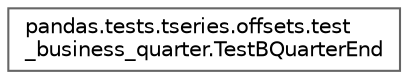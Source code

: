 digraph "Graphical Class Hierarchy"
{
 // LATEX_PDF_SIZE
  bgcolor="transparent";
  edge [fontname=Helvetica,fontsize=10,labelfontname=Helvetica,labelfontsize=10];
  node [fontname=Helvetica,fontsize=10,shape=box,height=0.2,width=0.4];
  rankdir="LR";
  Node0 [id="Node000000",label="pandas.tests.tseries.offsets.test\l_business_quarter.TestBQuarterEnd",height=0.2,width=0.4,color="grey40", fillcolor="white", style="filled",URL="$de/dbd/classpandas_1_1tests_1_1tseries_1_1offsets_1_1test__business__quarter_1_1TestBQuarterEnd.html",tooltip=" "];
}
